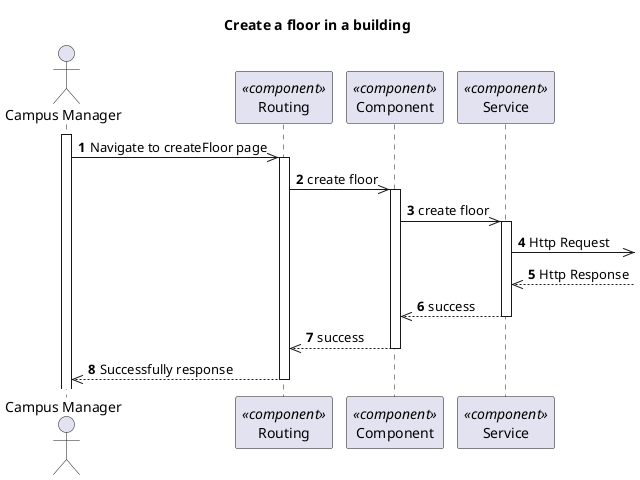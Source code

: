 @startuml Process View - Level 3

autonumber
skinparam packageStyle rect

title Create a floor in a building

actor "Campus Manager" as CM
participant "Routing" as routing <<component>>
participant "Component" as comp <<component>>
participant "Service" as service <<component>>

activate CM
CM->> routing : Navigate to createFloor page
activate routing
routing ->> comp : create floor

activate comp
comp ->> service : create floor

activate service
service ->> : Http Request
service <<-- : Http Response

service -->> comp : success
deactivate service

comp -->> routing : success
deactivate comp

CM<<-- routing : Successfully response
deactivate routing

@enduml
